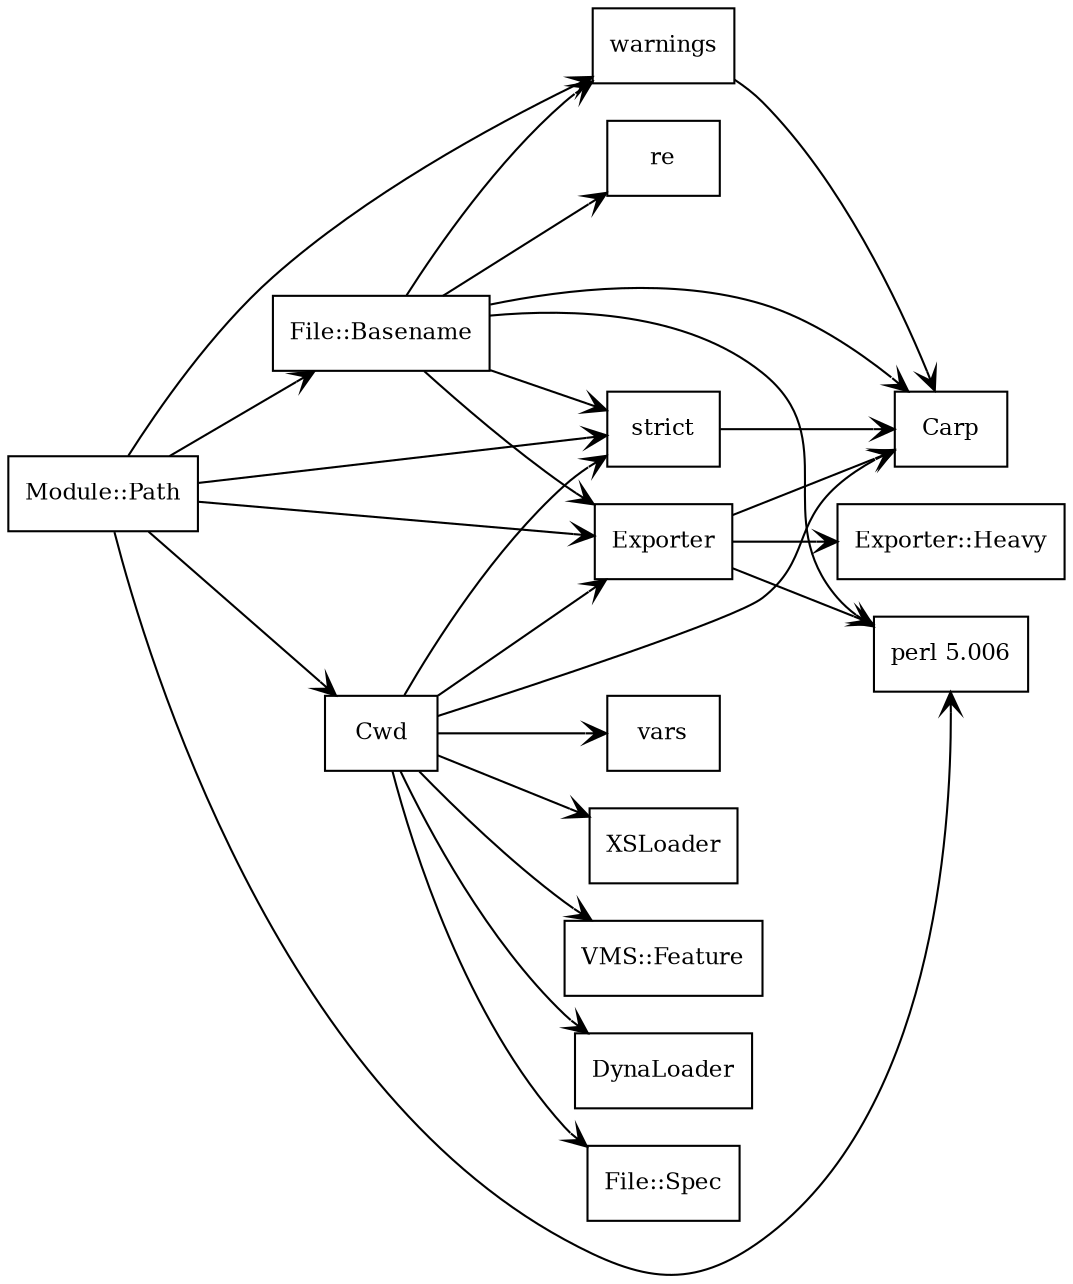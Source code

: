 digraph GRAPH_0 {

  // Generated by Graph::Easy 0.75 at Wed Mar 23 13:55:09 2016

  edge [ arrowhead=open ];
  graph [ rankdir=LR ];
  node [
    fillcolor=white,
    fontsize=11,
    shape=box,
    style=filled ];

  "Module::Path" -> "strict" [ color="#000000" ]
  "Module::Path" -> Exporter [ color="#000000" ]
  "Module::Path" -> "File::Basename" [ color="#000000" ]
  "Module::Path" -> warnings [ color="#000000" ]
  "Module::Path" -> "perl 5.006" [ color="#000000" ]
  "Module::Path" -> Cwd [ color="#000000" ]
  Cwd -> "VMS::Feature" [ color="#000000" ]
  Cwd -> DynaLoader [ color="#000000" ]
  Cwd -> "File::Spec" [ color="#000000" ]
  Cwd -> vars [ color="#000000" ]
  Cwd -> Carp [ color="#000000" ]
  Cwd -> "strict" [ color="#000000" ]
  Cwd -> Exporter [ color="#000000" ]
  Cwd -> XSLoader [ color="#000000" ]
  warnings -> Carp [ color="#000000" ]
  "File::Basename" -> Carp [ color="#000000" ]
  "File::Basename" -> "strict" [ color="#000000" ]
  "File::Basename" -> Exporter [ color="#000000" ]
  "File::Basename" -> warnings [ color="#000000" ]
  "File::Basename" -> "perl 5.006" [ color="#000000" ]
  "File::Basename" -> re [ color="#000000" ]
  Exporter -> Carp [ color="#000000" ]
  Exporter -> "perl 5.006" [ color="#000000" ]
  Exporter -> "Exporter::Heavy" [ color="#000000" ]
  "strict" -> Carp [ color="#000000" ]

}
